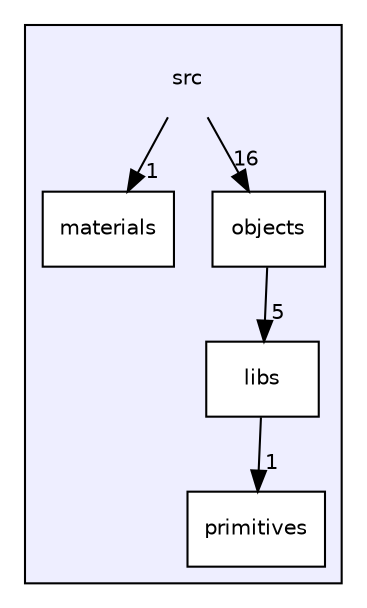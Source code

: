 digraph "/Users/matya/AVT7/src" {
  compound=true
  node [ fontsize="10", fontname="Helvetica"];
  edge [ labelfontsize="10", labelfontname="Helvetica"];
  subgraph clusterdir_68267d1309a1af8e8297ef4c3efbcdba {
    graph [ bgcolor="#eeeeff", pencolor="black", label="" URL="dir_68267d1309a1af8e8297ef4c3efbcdba.html"];
    dir_68267d1309a1af8e8297ef4c3efbcdba [shape=plaintext label="src"];
    dir_87a455bccb09a92130c26a11a880c98a [shape=box label="libs" color="black" fillcolor="white" style="filled" URL="dir_87a455bccb09a92130c26a11a880c98a.html"];
    dir_79fa9b12a48436e6d1fb80a586e19af1 [shape=box label="materials" color="black" fillcolor="white" style="filled" URL="dir_79fa9b12a48436e6d1fb80a586e19af1.html"];
    dir_a7fa5847c07dc92c5227f8a150238560 [shape=box label="objects" color="black" fillcolor="white" style="filled" URL="dir_a7fa5847c07dc92c5227f8a150238560.html"];
    dir_bbf56bce9985720f86fc476f3812db24 [shape=box label="primitives" color="black" fillcolor="white" style="filled" URL="dir_bbf56bce9985720f86fc476f3812db24.html"];
  }
  dir_68267d1309a1af8e8297ef4c3efbcdba->dir_a7fa5847c07dc92c5227f8a150238560 [headlabel="16", labeldistance=1.5 headhref="dir_000000_000003.html"];
  dir_68267d1309a1af8e8297ef4c3efbcdba->dir_79fa9b12a48436e6d1fb80a586e19af1 [headlabel="1", labeldistance=1.5 headhref="dir_000000_000002.html"];
  dir_87a455bccb09a92130c26a11a880c98a->dir_bbf56bce9985720f86fc476f3812db24 [headlabel="1", labeldistance=1.5 headhref="dir_000001_000004.html"];
  dir_a7fa5847c07dc92c5227f8a150238560->dir_87a455bccb09a92130c26a11a880c98a [headlabel="5", labeldistance=1.5 headhref="dir_000003_000001.html"];
}
